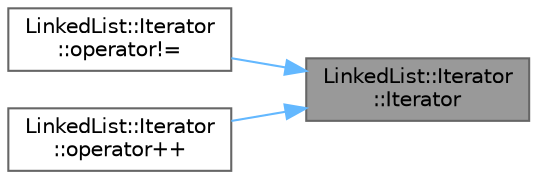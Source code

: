 digraph "LinkedList::Iterator::Iterator"
{
 // LATEX_PDF_SIZE
  bgcolor="transparent";
  edge [fontname=Helvetica,fontsize=10,labelfontname=Helvetica,labelfontsize=10];
  node [fontname=Helvetica,fontsize=10,shape=box,height=0.2,width=0.4];
  rankdir="RL";
  Node1 [id="Node000001",label="LinkedList::Iterator\l::Iterator",height=0.2,width=0.4,color="gray40", fillcolor="grey60", style="filled", fontcolor="black",tooltip=" "];
  Node1 -> Node2 [id="edge5_Node000001_Node000002",dir="back",color="steelblue1",style="solid",tooltip=" "];
  Node2 [id="Node000002",label="LinkedList::Iterator\l::operator!=",height=0.2,width=0.4,color="grey40", fillcolor="white", style="filled",URL="$class_linked_list_1_1_iterator.html#a8f198f199bcec5ac69f39cd539000c0e",tooltip=" "];
  Node1 -> Node3 [id="edge6_Node000001_Node000003",dir="back",color="steelblue1",style="solid",tooltip=" "];
  Node3 [id="Node000003",label="LinkedList::Iterator\l::operator++",height=0.2,width=0.4,color="grey40", fillcolor="white", style="filled",URL="$class_linked_list_1_1_iterator.html#ab71c0df5efc97a4a8ffa8866723e662b",tooltip=" "];
}
